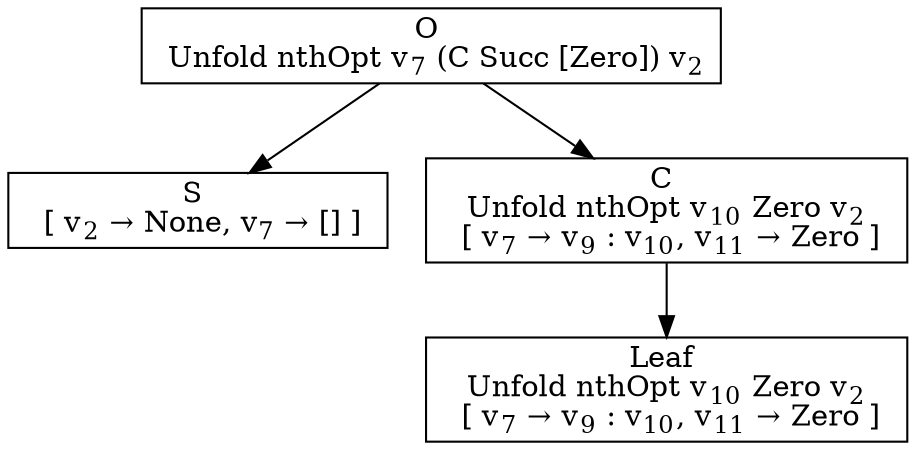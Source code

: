 digraph {
    graph [rankdir=TB
          ,bgcolor=transparent];
    node [shape=box
         ,fillcolor=white
         ,style=filled];
    0 [label=<O <BR/> Unfold nthOpt v<SUB>7</SUB> (C Succ [Zero]) v<SUB>2</SUB>>];
    1 [label=<S <BR/>  [ v<SUB>2</SUB> &rarr; None, v<SUB>7</SUB> &rarr; [] ] >];
    2 [label=<C <BR/> Unfold nthOpt v<SUB>10</SUB> Zero v<SUB>2</SUB> <BR/>  [ v<SUB>7</SUB> &rarr; v<SUB>9</SUB> : v<SUB>10</SUB>, v<SUB>11</SUB> &rarr; Zero ] >];
    3 [label=<Leaf <BR/> Unfold nthOpt v<SUB>10</SUB> Zero v<SUB>2</SUB> <BR/>  [ v<SUB>7</SUB> &rarr; v<SUB>9</SUB> : v<SUB>10</SUB>, v<SUB>11</SUB> &rarr; Zero ] >];
    0 -> 1 [label=""];
    0 -> 2 [label=""];
    2 -> 3 [label=""];
}